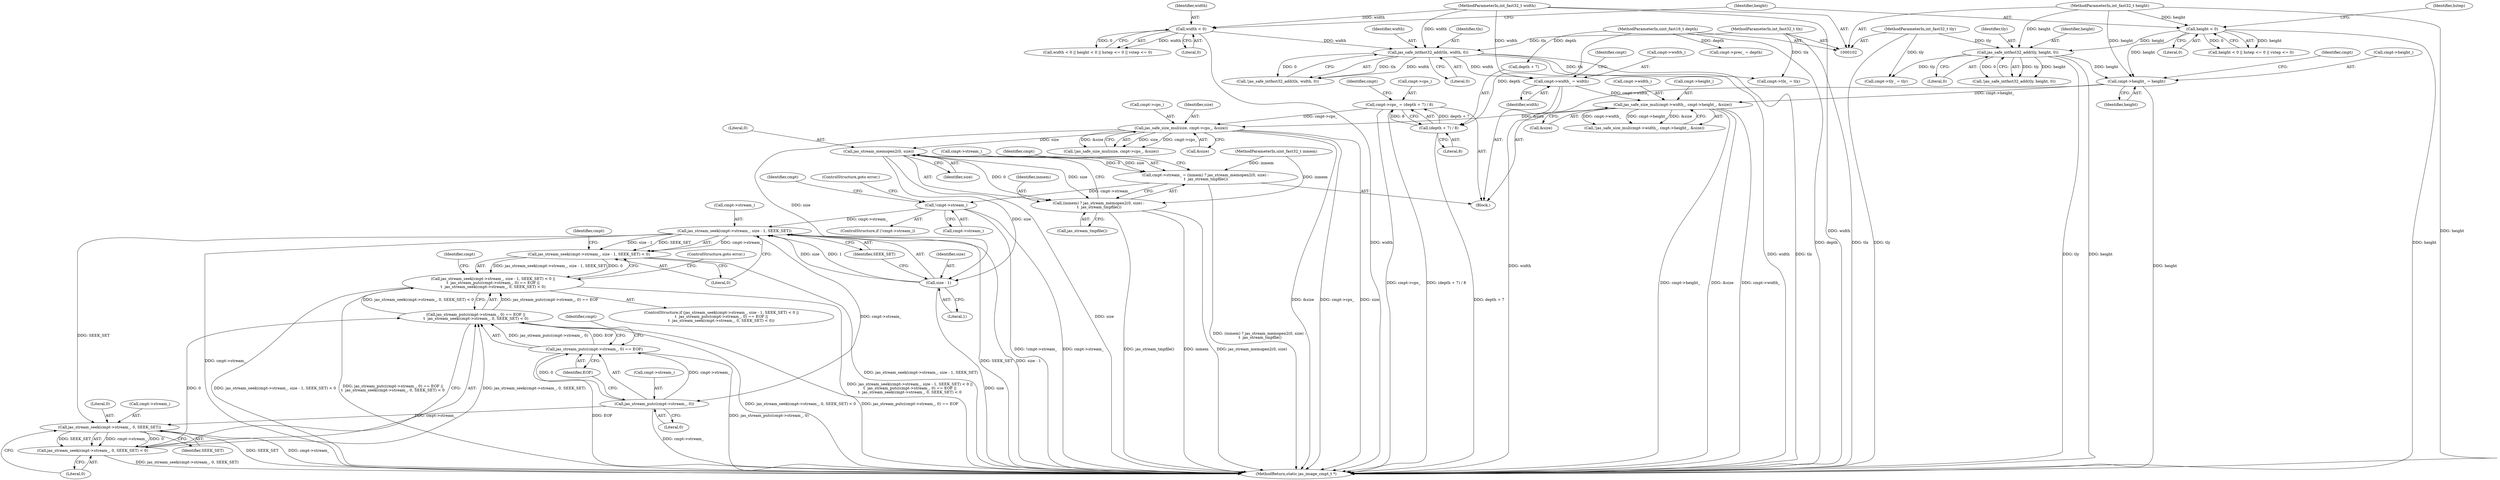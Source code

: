 digraph "0_jasper_634ce8e8a5accc0fa05dd2c20d42b4749d4b2735@API" {
"1000246" [label="(Call,jas_stream_memopen2(0, size))"];
"1000231" [label="(Call,jas_safe_size_mul(size, cmpt->cps_, &size))"];
"1000209" [label="(Call,cmpt->cps_ = (depth + 7) / 8)"];
"1000213" [label="(Call,(depth + 7) / 8)"];
"1000109" [label="(MethodParameterIn,uint_fast16_t depth)"];
"1000221" [label="(Call,jas_safe_size_mul(cmpt->width_, cmpt->height_, &size))"];
"1000184" [label="(Call,cmpt->width_ = width)"];
"1000139" [label="(Call,jas_safe_intfast32_add(tlx, width, 0))"];
"1000103" [label="(MethodParameterIn,int_fast32_t tlx)"];
"1000120" [label="(Call,width < 0)"];
"1000107" [label="(MethodParameterIn,int_fast32_t width)"];
"1000189" [label="(Call,cmpt->height_ = height)"];
"1000124" [label="(Call,height < 0)"];
"1000108" [label="(MethodParameterIn,int_fast32_t height)"];
"1000144" [label="(Call,jas_safe_intfast32_add(tly, height, 0))"];
"1000104" [label="(MethodParameterIn,int_fast32_t tly)"];
"1000240" [label="(Call,cmpt->stream_ = (inmem) ? jas_stream_memopen2(0, size) :\n \t  jas_stream_tmpfile())"];
"1000251" [label="(Call,!cmpt->stream_)"];
"1000260" [label="(Call,jas_stream_seek(cmpt->stream_, size - 1, SEEK_SET))"];
"1000259" [label="(Call,jas_stream_seek(cmpt->stream_, size - 1, SEEK_SET) < 0)"];
"1000258" [label="(Call,jas_stream_seek(cmpt->stream_, size - 1, SEEK_SET) < 0 ||\n\t  jas_stream_putc(cmpt->stream_, 0) == EOF ||\n\t  jas_stream_seek(cmpt->stream_, 0, SEEK_SET) < 0)"];
"1000271" [label="(Call,jas_stream_putc(cmpt->stream_, 0))"];
"1000270" [label="(Call,jas_stream_putc(cmpt->stream_, 0) == EOF)"];
"1000269" [label="(Call,jas_stream_putc(cmpt->stream_, 0) == EOF ||\n\t  jas_stream_seek(cmpt->stream_, 0, SEEK_SET) < 0)"];
"1000278" [label="(Call,jas_stream_seek(cmpt->stream_, 0, SEEK_SET))"];
"1000277" [label="(Call,jas_stream_seek(cmpt->stream_, 0, SEEK_SET) < 0)"];
"1000244" [label="(Call,(inmem) ? jas_stream_memopen2(0, size) :\n \t  jas_stream_tmpfile())"];
"1000264" [label="(Call,size - 1)"];
"1000111" [label="(MethodParameterIn,uint_fast32_t inmem)"];
"1000230" [label="(Call,!jas_safe_size_mul(size, cmpt->cps_, &size))"];
"1000222" [label="(Call,cmpt->width_)"];
"1000236" [label="(Call,&size)"];
"1000225" [label="(Call,cmpt->height_)"];
"1000247" [label="(Literal,0)"];
"1000108" [label="(MethodParameterIn,int_fast32_t height)"];
"1000288" [label="(Identifier,cmpt)"];
"1000217" [label="(Literal,8)"];
"1000240" [label="(Call,cmpt->stream_ = (inmem) ? jas_stream_memopen2(0, size) :\n \t  jas_stream_tmpfile())"];
"1000265" [label="(Identifier,size)"];
"1000268" [label="(Literal,0)"];
"1000250" [label="(ControlStructure,if (!cmpt->stream_))"];
"1000232" [label="(Identifier,size)"];
"1000193" [label="(Identifier,height)"];
"1000145" [label="(Identifier,tly)"];
"1000277" [label="(Call,jas_stream_seek(cmpt->stream_, 0, SEEK_SET) < 0)"];
"1000266" [label="(Literal,1)"];
"1000228" [label="(Call,&size)"];
"1000258" [label="(Call,jas_stream_seek(cmpt->stream_, size - 1, SEEK_SET) < 0 ||\n\t  jas_stream_putc(cmpt->stream_, 0) == EOF ||\n\t  jas_stream_seek(cmpt->stream_, 0, SEEK_SET) < 0)"];
"1000269" [label="(Call,jas_stream_putc(cmpt->stream_, 0) == EOF ||\n\t  jas_stream_seek(cmpt->stream_, 0, SEEK_SET) < 0)"];
"1000147" [label="(Literal,0)"];
"1000184" [label="(Call,cmpt->width_ = width)"];
"1000142" [label="(Literal,0)"];
"1000104" [label="(MethodParameterIn,int_fast32_t tly)"];
"1000109" [label="(MethodParameterIn,uint_fast16_t depth)"];
"1000272" [label="(Call,cmpt->stream_)"];
"1000233" [label="(Call,cmpt->cps_)"];
"1000278" [label="(Call,jas_stream_seek(cmpt->stream_, 0, SEEK_SET))"];
"1000262" [label="(Identifier,cmpt)"];
"1000112" [label="(Block,)"];
"1000241" [label="(Call,cmpt->stream_)"];
"1000271" [label="(Call,jas_stream_putc(cmpt->stream_, 0))"];
"1000249" [label="(Call,jas_stream_tmpfile())"];
"1000139" [label="(Call,jas_safe_intfast32_add(tlx, width, 0))"];
"1000280" [label="(Identifier,cmpt)"];
"1000270" [label="(Call,jas_stream_putc(cmpt->stream_, 0) == EOF)"];
"1000264" [label="(Call,size - 1)"];
"1000273" [label="(Identifier,cmpt)"];
"1000231" [label="(Call,jas_safe_size_mul(size, cmpt->cps_, &size))"];
"1000214" [label="(Call,depth + 7)"];
"1000194" [label="(Call,cmpt->prec_ = depth)"];
"1000129" [label="(Identifier,hstep)"];
"1000119" [label="(Call,width < 0 || height < 0 || hstep <= 0 || vstep <= 0)"];
"1000284" [label="(Literal,0)"];
"1000196" [label="(Identifier,cmpt)"];
"1000185" [label="(Call,cmpt->width_)"];
"1000221" [label="(Call,jas_safe_size_mul(cmpt->width_, cmpt->height_, &size))"];
"1000220" [label="(Call,!jas_safe_size_mul(cmpt->width_, cmpt->height_, &size))"];
"1000188" [label="(Identifier,width)"];
"1000259" [label="(Call,jas_stream_seek(cmpt->stream_, size - 1, SEEK_SET) < 0)"];
"1000189" [label="(Call,cmpt->height_ = height)"];
"1000283" [label="(Identifier,SEEK_SET)"];
"1000297" [label="(MethodReturn,static jas_image_cmpt_t *)"];
"1000267" [label="(Identifier,SEEK_SET)"];
"1000245" [label="(Identifier,inmem)"];
"1000276" [label="(Identifier,EOF)"];
"1000146" [label="(Identifier,height)"];
"1000279" [label="(Call,cmpt->stream_)"];
"1000190" [label="(Call,cmpt->height_)"];
"1000191" [label="(Identifier,cmpt)"];
"1000141" [label="(Identifier,width)"];
"1000121" [label="(Identifier,width)"];
"1000169" [label="(Call,cmpt->tly_ = tly)"];
"1000210" [label="(Call,cmpt->cps_)"];
"1000120" [label="(Call,width < 0)"];
"1000256" [label="(ControlStructure,goto error;)"];
"1000246" [label="(Call,jas_stream_memopen2(0, size))"];
"1000275" [label="(Literal,0)"];
"1000107" [label="(MethodParameterIn,int_fast32_t width)"];
"1000282" [label="(Literal,0)"];
"1000138" [label="(Call,!jas_safe_intfast32_add(tlx, width, 0))"];
"1000253" [label="(Identifier,cmpt)"];
"1000209" [label="(Call,cmpt->cps_ = (depth + 7) / 8)"];
"1000261" [label="(Call,cmpt->stream_)"];
"1000257" [label="(ControlStructure,if (jas_stream_seek(cmpt->stream_, size - 1, SEEK_SET) < 0 ||\n\t  jas_stream_putc(cmpt->stream_, 0) == EOF ||\n\t  jas_stream_seek(cmpt->stream_, 0, SEEK_SET) < 0))"];
"1000244" [label="(Call,(inmem) ? jas_stream_memopen2(0, size) :\n \t  jas_stream_tmpfile())"];
"1000213" [label="(Call,(depth + 7) / 8)"];
"1000140" [label="(Identifier,tlx)"];
"1000252" [label="(Call,cmpt->stream_)"];
"1000103" [label="(MethodParameterIn,int_fast32_t tlx)"];
"1000144" [label="(Call,jas_safe_intfast32_add(tly, height, 0))"];
"1000126" [label="(Literal,0)"];
"1000260" [label="(Call,jas_stream_seek(cmpt->stream_, size - 1, SEEK_SET))"];
"1000223" [label="(Identifier,cmpt)"];
"1000164" [label="(Call,cmpt->tlx_ = tlx)"];
"1000125" [label="(Identifier,height)"];
"1000123" [label="(Call,height < 0 || hstep <= 0 || vstep <= 0)"];
"1000124" [label="(Call,height < 0)"];
"1000251" [label="(Call,!cmpt->stream_)"];
"1000286" [label="(ControlStructure,goto error;)"];
"1000248" [label="(Identifier,size)"];
"1000122" [label="(Literal,0)"];
"1000143" [label="(Call,!jas_safe_intfast32_add(tly, height, 0))"];
"1000246" -> "1000244"  [label="AST: "];
"1000246" -> "1000248"  [label="CFG: "];
"1000247" -> "1000246"  [label="AST: "];
"1000248" -> "1000246"  [label="AST: "];
"1000244" -> "1000246"  [label="CFG: "];
"1000246" -> "1000297"  [label="DDG: size"];
"1000246" -> "1000240"  [label="DDG: 0"];
"1000246" -> "1000240"  [label="DDG: size"];
"1000246" -> "1000244"  [label="DDG: 0"];
"1000246" -> "1000244"  [label="DDG: size"];
"1000231" -> "1000246"  [label="DDG: size"];
"1000246" -> "1000264"  [label="DDG: size"];
"1000231" -> "1000230"  [label="AST: "];
"1000231" -> "1000236"  [label="CFG: "];
"1000232" -> "1000231"  [label="AST: "];
"1000233" -> "1000231"  [label="AST: "];
"1000236" -> "1000231"  [label="AST: "];
"1000230" -> "1000231"  [label="CFG: "];
"1000231" -> "1000297"  [label="DDG: &size"];
"1000231" -> "1000297"  [label="DDG: cmpt->cps_"];
"1000231" -> "1000297"  [label="DDG: size"];
"1000231" -> "1000230"  [label="DDG: size"];
"1000231" -> "1000230"  [label="DDG: cmpt->cps_"];
"1000231" -> "1000230"  [label="DDG: &size"];
"1000209" -> "1000231"  [label="DDG: cmpt->cps_"];
"1000221" -> "1000231"  [label="DDG: &size"];
"1000231" -> "1000264"  [label="DDG: size"];
"1000209" -> "1000112"  [label="AST: "];
"1000209" -> "1000213"  [label="CFG: "];
"1000210" -> "1000209"  [label="AST: "];
"1000213" -> "1000209"  [label="AST: "];
"1000223" -> "1000209"  [label="CFG: "];
"1000209" -> "1000297"  [label="DDG: cmpt->cps_"];
"1000209" -> "1000297"  [label="DDG: (depth + 7) / 8"];
"1000213" -> "1000209"  [label="DDG: depth + 7"];
"1000213" -> "1000209"  [label="DDG: 8"];
"1000213" -> "1000217"  [label="CFG: "];
"1000214" -> "1000213"  [label="AST: "];
"1000217" -> "1000213"  [label="AST: "];
"1000213" -> "1000297"  [label="DDG: depth + 7"];
"1000109" -> "1000213"  [label="DDG: depth"];
"1000109" -> "1000102"  [label="AST: "];
"1000109" -> "1000297"  [label="DDG: depth"];
"1000109" -> "1000194"  [label="DDG: depth"];
"1000109" -> "1000214"  [label="DDG: depth"];
"1000221" -> "1000220"  [label="AST: "];
"1000221" -> "1000228"  [label="CFG: "];
"1000222" -> "1000221"  [label="AST: "];
"1000225" -> "1000221"  [label="AST: "];
"1000228" -> "1000221"  [label="AST: "];
"1000220" -> "1000221"  [label="CFG: "];
"1000221" -> "1000297"  [label="DDG: cmpt->height_"];
"1000221" -> "1000297"  [label="DDG: &size"];
"1000221" -> "1000297"  [label="DDG: cmpt->width_"];
"1000221" -> "1000220"  [label="DDG: cmpt->width_"];
"1000221" -> "1000220"  [label="DDG: cmpt->height_"];
"1000221" -> "1000220"  [label="DDG: &size"];
"1000184" -> "1000221"  [label="DDG: cmpt->width_"];
"1000189" -> "1000221"  [label="DDG: cmpt->height_"];
"1000184" -> "1000112"  [label="AST: "];
"1000184" -> "1000188"  [label="CFG: "];
"1000185" -> "1000184"  [label="AST: "];
"1000188" -> "1000184"  [label="AST: "];
"1000191" -> "1000184"  [label="CFG: "];
"1000184" -> "1000297"  [label="DDG: width"];
"1000139" -> "1000184"  [label="DDG: width"];
"1000107" -> "1000184"  [label="DDG: width"];
"1000139" -> "1000138"  [label="AST: "];
"1000139" -> "1000142"  [label="CFG: "];
"1000140" -> "1000139"  [label="AST: "];
"1000141" -> "1000139"  [label="AST: "];
"1000142" -> "1000139"  [label="AST: "];
"1000138" -> "1000139"  [label="CFG: "];
"1000139" -> "1000297"  [label="DDG: width"];
"1000139" -> "1000297"  [label="DDG: tlx"];
"1000139" -> "1000138"  [label="DDG: tlx"];
"1000139" -> "1000138"  [label="DDG: width"];
"1000139" -> "1000138"  [label="DDG: 0"];
"1000103" -> "1000139"  [label="DDG: tlx"];
"1000120" -> "1000139"  [label="DDG: width"];
"1000107" -> "1000139"  [label="DDG: width"];
"1000139" -> "1000164"  [label="DDG: tlx"];
"1000103" -> "1000102"  [label="AST: "];
"1000103" -> "1000297"  [label="DDG: tlx"];
"1000103" -> "1000164"  [label="DDG: tlx"];
"1000120" -> "1000119"  [label="AST: "];
"1000120" -> "1000122"  [label="CFG: "];
"1000121" -> "1000120"  [label="AST: "];
"1000122" -> "1000120"  [label="AST: "];
"1000125" -> "1000120"  [label="CFG: "];
"1000119" -> "1000120"  [label="CFG: "];
"1000120" -> "1000297"  [label="DDG: width"];
"1000120" -> "1000119"  [label="DDG: width"];
"1000120" -> "1000119"  [label="DDG: 0"];
"1000107" -> "1000120"  [label="DDG: width"];
"1000107" -> "1000102"  [label="AST: "];
"1000107" -> "1000297"  [label="DDG: width"];
"1000189" -> "1000112"  [label="AST: "];
"1000189" -> "1000193"  [label="CFG: "];
"1000190" -> "1000189"  [label="AST: "];
"1000193" -> "1000189"  [label="AST: "];
"1000196" -> "1000189"  [label="CFG: "];
"1000189" -> "1000297"  [label="DDG: height"];
"1000124" -> "1000189"  [label="DDG: height"];
"1000144" -> "1000189"  [label="DDG: height"];
"1000108" -> "1000189"  [label="DDG: height"];
"1000124" -> "1000123"  [label="AST: "];
"1000124" -> "1000126"  [label="CFG: "];
"1000125" -> "1000124"  [label="AST: "];
"1000126" -> "1000124"  [label="AST: "];
"1000129" -> "1000124"  [label="CFG: "];
"1000123" -> "1000124"  [label="CFG: "];
"1000124" -> "1000297"  [label="DDG: height"];
"1000124" -> "1000123"  [label="DDG: height"];
"1000124" -> "1000123"  [label="DDG: 0"];
"1000108" -> "1000124"  [label="DDG: height"];
"1000124" -> "1000144"  [label="DDG: height"];
"1000108" -> "1000102"  [label="AST: "];
"1000108" -> "1000297"  [label="DDG: height"];
"1000108" -> "1000144"  [label="DDG: height"];
"1000144" -> "1000143"  [label="AST: "];
"1000144" -> "1000147"  [label="CFG: "];
"1000145" -> "1000144"  [label="AST: "];
"1000146" -> "1000144"  [label="AST: "];
"1000147" -> "1000144"  [label="AST: "];
"1000143" -> "1000144"  [label="CFG: "];
"1000144" -> "1000297"  [label="DDG: tly"];
"1000144" -> "1000297"  [label="DDG: height"];
"1000144" -> "1000143"  [label="DDG: tly"];
"1000144" -> "1000143"  [label="DDG: height"];
"1000144" -> "1000143"  [label="DDG: 0"];
"1000104" -> "1000144"  [label="DDG: tly"];
"1000144" -> "1000169"  [label="DDG: tly"];
"1000104" -> "1000102"  [label="AST: "];
"1000104" -> "1000297"  [label="DDG: tly"];
"1000104" -> "1000169"  [label="DDG: tly"];
"1000240" -> "1000112"  [label="AST: "];
"1000240" -> "1000244"  [label="CFG: "];
"1000241" -> "1000240"  [label="AST: "];
"1000244" -> "1000240"  [label="AST: "];
"1000253" -> "1000240"  [label="CFG: "];
"1000240" -> "1000297"  [label="DDG: (inmem) ? jas_stream_memopen2(0, size) :\n \t  jas_stream_tmpfile()"];
"1000111" -> "1000240"  [label="DDG: inmem"];
"1000240" -> "1000251"  [label="DDG: cmpt->stream_"];
"1000251" -> "1000250"  [label="AST: "];
"1000251" -> "1000252"  [label="CFG: "];
"1000252" -> "1000251"  [label="AST: "];
"1000256" -> "1000251"  [label="CFG: "];
"1000262" -> "1000251"  [label="CFG: "];
"1000251" -> "1000297"  [label="DDG: !cmpt->stream_"];
"1000251" -> "1000297"  [label="DDG: cmpt->stream_"];
"1000251" -> "1000260"  [label="DDG: cmpt->stream_"];
"1000260" -> "1000259"  [label="AST: "];
"1000260" -> "1000267"  [label="CFG: "];
"1000261" -> "1000260"  [label="AST: "];
"1000264" -> "1000260"  [label="AST: "];
"1000267" -> "1000260"  [label="AST: "];
"1000268" -> "1000260"  [label="CFG: "];
"1000260" -> "1000297"  [label="DDG: SEEK_SET"];
"1000260" -> "1000297"  [label="DDG: size - 1"];
"1000260" -> "1000297"  [label="DDG: cmpt->stream_"];
"1000260" -> "1000259"  [label="DDG: cmpt->stream_"];
"1000260" -> "1000259"  [label="DDG: size - 1"];
"1000260" -> "1000259"  [label="DDG: SEEK_SET"];
"1000264" -> "1000260"  [label="DDG: size"];
"1000264" -> "1000260"  [label="DDG: 1"];
"1000260" -> "1000271"  [label="DDG: cmpt->stream_"];
"1000260" -> "1000278"  [label="DDG: SEEK_SET"];
"1000259" -> "1000258"  [label="AST: "];
"1000259" -> "1000268"  [label="CFG: "];
"1000268" -> "1000259"  [label="AST: "];
"1000273" -> "1000259"  [label="CFG: "];
"1000258" -> "1000259"  [label="CFG: "];
"1000259" -> "1000297"  [label="DDG: jas_stream_seek(cmpt->stream_, size - 1, SEEK_SET)"];
"1000259" -> "1000258"  [label="DDG: jas_stream_seek(cmpt->stream_, size - 1, SEEK_SET)"];
"1000259" -> "1000258"  [label="DDG: 0"];
"1000258" -> "1000257"  [label="AST: "];
"1000258" -> "1000269"  [label="CFG: "];
"1000269" -> "1000258"  [label="AST: "];
"1000286" -> "1000258"  [label="CFG: "];
"1000288" -> "1000258"  [label="CFG: "];
"1000258" -> "1000297"  [label="DDG: jas_stream_seek(cmpt->stream_, size - 1, SEEK_SET) < 0"];
"1000258" -> "1000297"  [label="DDG: jas_stream_putc(cmpt->stream_, 0) == EOF ||\n\t  jas_stream_seek(cmpt->stream_, 0, SEEK_SET) < 0"];
"1000258" -> "1000297"  [label="DDG: jas_stream_seek(cmpt->stream_, size - 1, SEEK_SET) < 0 ||\n\t  jas_stream_putc(cmpt->stream_, 0) == EOF ||\n\t  jas_stream_seek(cmpt->stream_, 0, SEEK_SET) < 0"];
"1000269" -> "1000258"  [label="DDG: jas_stream_putc(cmpt->stream_, 0) == EOF"];
"1000269" -> "1000258"  [label="DDG: jas_stream_seek(cmpt->stream_, 0, SEEK_SET) < 0"];
"1000271" -> "1000270"  [label="AST: "];
"1000271" -> "1000275"  [label="CFG: "];
"1000272" -> "1000271"  [label="AST: "];
"1000275" -> "1000271"  [label="AST: "];
"1000276" -> "1000271"  [label="CFG: "];
"1000271" -> "1000297"  [label="DDG: cmpt->stream_"];
"1000271" -> "1000270"  [label="DDG: cmpt->stream_"];
"1000271" -> "1000270"  [label="DDG: 0"];
"1000271" -> "1000278"  [label="DDG: cmpt->stream_"];
"1000270" -> "1000269"  [label="AST: "];
"1000270" -> "1000276"  [label="CFG: "];
"1000276" -> "1000270"  [label="AST: "];
"1000280" -> "1000270"  [label="CFG: "];
"1000269" -> "1000270"  [label="CFG: "];
"1000270" -> "1000297"  [label="DDG: EOF"];
"1000270" -> "1000297"  [label="DDG: jas_stream_putc(cmpt->stream_, 0)"];
"1000270" -> "1000269"  [label="DDG: jas_stream_putc(cmpt->stream_, 0)"];
"1000270" -> "1000269"  [label="DDG: EOF"];
"1000269" -> "1000277"  [label="CFG: "];
"1000277" -> "1000269"  [label="AST: "];
"1000269" -> "1000297"  [label="DDG: jas_stream_seek(cmpt->stream_, 0, SEEK_SET) < 0"];
"1000269" -> "1000297"  [label="DDG: jas_stream_putc(cmpt->stream_, 0) == EOF"];
"1000277" -> "1000269"  [label="DDG: jas_stream_seek(cmpt->stream_, 0, SEEK_SET)"];
"1000277" -> "1000269"  [label="DDG: 0"];
"1000278" -> "1000277"  [label="AST: "];
"1000278" -> "1000283"  [label="CFG: "];
"1000279" -> "1000278"  [label="AST: "];
"1000282" -> "1000278"  [label="AST: "];
"1000283" -> "1000278"  [label="AST: "];
"1000284" -> "1000278"  [label="CFG: "];
"1000278" -> "1000297"  [label="DDG: SEEK_SET"];
"1000278" -> "1000297"  [label="DDG: cmpt->stream_"];
"1000278" -> "1000277"  [label="DDG: cmpt->stream_"];
"1000278" -> "1000277"  [label="DDG: 0"];
"1000278" -> "1000277"  [label="DDG: SEEK_SET"];
"1000277" -> "1000284"  [label="CFG: "];
"1000284" -> "1000277"  [label="AST: "];
"1000277" -> "1000297"  [label="DDG: jas_stream_seek(cmpt->stream_, 0, SEEK_SET)"];
"1000244" -> "1000249"  [label="CFG: "];
"1000245" -> "1000244"  [label="AST: "];
"1000249" -> "1000244"  [label="AST: "];
"1000244" -> "1000297"  [label="DDG: inmem"];
"1000244" -> "1000297"  [label="DDG: jas_stream_memopen2(0, size)"];
"1000244" -> "1000297"  [label="DDG: jas_stream_tmpfile()"];
"1000111" -> "1000244"  [label="DDG: inmem"];
"1000264" -> "1000266"  [label="CFG: "];
"1000265" -> "1000264"  [label="AST: "];
"1000266" -> "1000264"  [label="AST: "];
"1000267" -> "1000264"  [label="CFG: "];
"1000264" -> "1000297"  [label="DDG: size"];
}
